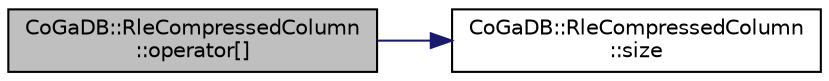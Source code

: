 digraph "CoGaDB::RleCompressedColumn::operator[]"
{
  edge [fontname="Helvetica",fontsize="10",labelfontname="Helvetica",labelfontsize="10"];
  node [fontname="Helvetica",fontsize="10",shape=record];
  rankdir="LR";
  Node1 [label="CoGaDB::RleCompressedColumn\l::operator[]",height=0.2,width=0.4,color="black", fillcolor="grey75", style="filled", fontcolor="black"];
  Node1 -> Node2 [color="midnightblue",fontsize="10",style="solid",fontname="Helvetica"];
  Node2 [label="CoGaDB::RleCompressedColumn\l::size",height=0.2,width=0.4,color="black", fillcolor="white", style="filled",URL="$classCoGaDB_1_1RleCompressedColumn.htm#aa7d5ee510ed17e33a6af7e56772f6f0d",tooltip="returns the number of values (rows) in a column "];
}

